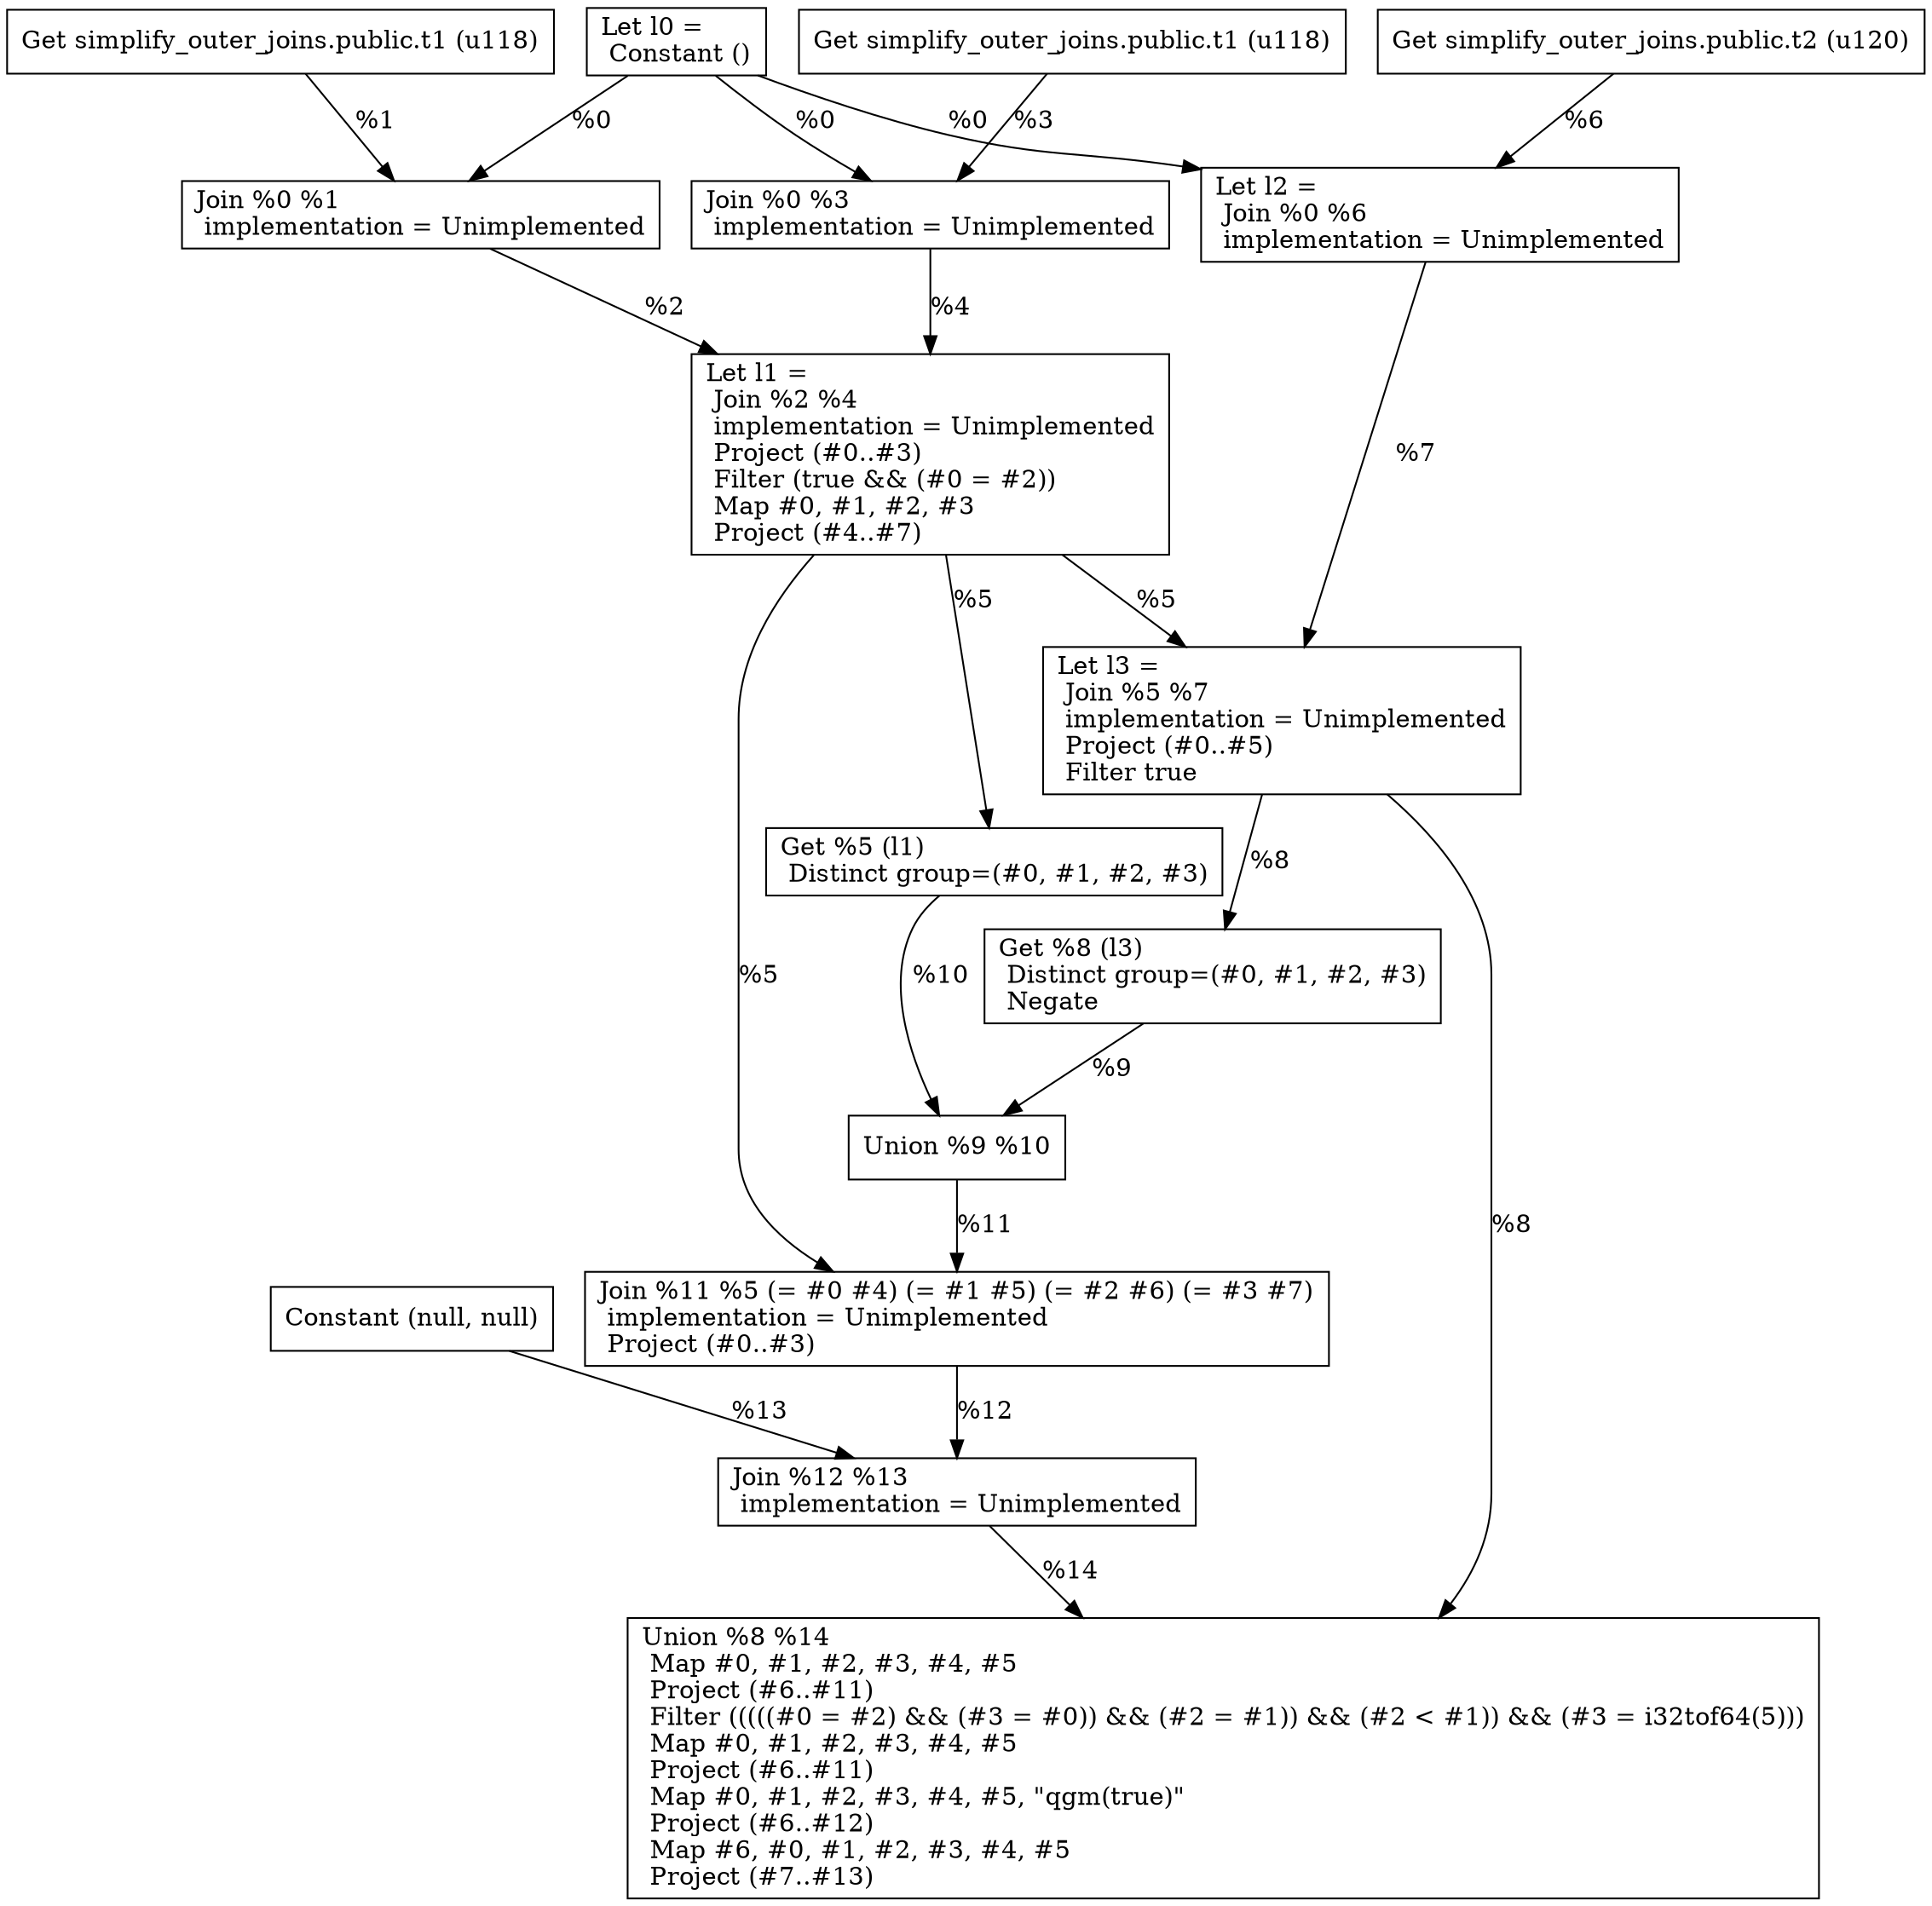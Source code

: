 digraph G {
    node0 [shape = record, label="Let l0 =\l Constant ()\l"]
    node1 [shape = record, label=" Get simplify_outer_joins.public.t1 (u118)\l"]
    node2 [shape = record, label=" Join %0 %1\l  implementation = Unimplemented\l"]
    node3 [shape = record, label=" Get simplify_outer_joins.public.t1 (u118)\l"]
    node4 [shape = record, label=" Join %0 %3\l  implementation = Unimplemented\l"]
    node5 [shape = record, label="Let l1 =\l Join %2 %4\l  implementation = Unimplemented\l Project (#0..#3)\l Filter (true && (#0 = #2))\l Map #0, #1, #2, #3\l Project (#4..#7)\l"]
    node6 [shape = record, label=" Get simplify_outer_joins.public.t2 (u120)\l"]
    node7 [shape = record, label="Let l2 =\l Join %0 %6\l  implementation = Unimplemented\l"]
    node8 [shape = record, label="Let l3 =\l Join %5 %7\l  implementation = Unimplemented\l Project (#0..#5)\l Filter true\l"]
    node9 [shape = record, label=" Get %8 (l3)\l Distinct group=(#0, #1, #2, #3)\l Negate\l"]
    node10 [shape = record, label=" Get %5 (l1)\l Distinct group=(#0, #1, #2, #3)\l"]
    node11 [shape = record, label=" Union %9 %10\l"]
    node12 [shape = record, label=" Join %11 %5 (= #0 #4) (= #1 #5) (= #2 #6) (= #3 #7)\l  implementation = Unimplemented\l Project (#0..#3)\l"]
    node13 [shape = record, label=" Constant (null, null)\l"]
    node14 [shape = record, label=" Join %12 %13\l  implementation = Unimplemented\l"]
    node15 [shape = record, label=" Union %8 %14\l Map #0, #1, #2, #3, #4, #5\l Project (#6..#11)\l Filter (((((#0 = #2) && (#3 = #0)) && (#2 = #1)) && (#2 \< #1)) && (#3 = i32tof64(5)))\l Map #0, #1, #2, #3, #4, #5\l Project (#6..#11)\l Map #0, #1, #2, #3, #4, #5, \"qgm(true)\"\l Project (#6..#12)\l Map #6, #0, #1, #2, #3, #4, #5\l Project (#7..#13)\l"]
    node0 -> node2 [label = "%0\l"]
    node8 -> node9 [label = "%8\l"]
    node10 -> node11 [label = "%10\l"]
    node5 -> node8 [label = "%5\l"]
    node8 -> node15 [label = "%8\l"]
    node11 -> node12 [label = "%11\l"]
    node5 -> node12 [label = "%5\l"]
    node0 -> node7 [label = "%0\l"]
    node12 -> node14 [label = "%12\l"]
    node9 -> node11 [label = "%9\l"]
    node14 -> node15 [label = "%14\l"]
    node13 -> node14 [label = "%13\l"]
    node2 -> node5 [label = "%2\l"]
    node3 -> node4 [label = "%3\l"]
    node7 -> node8 [label = "%7\l"]
    node0 -> node4 [label = "%0\l"]
    node5 -> node10 [label = "%5\l"]
    node4 -> node5 [label = "%4\l"]
    node6 -> node7 [label = "%6\l"]
    node1 -> node2 [label = "%1\l"]
}
